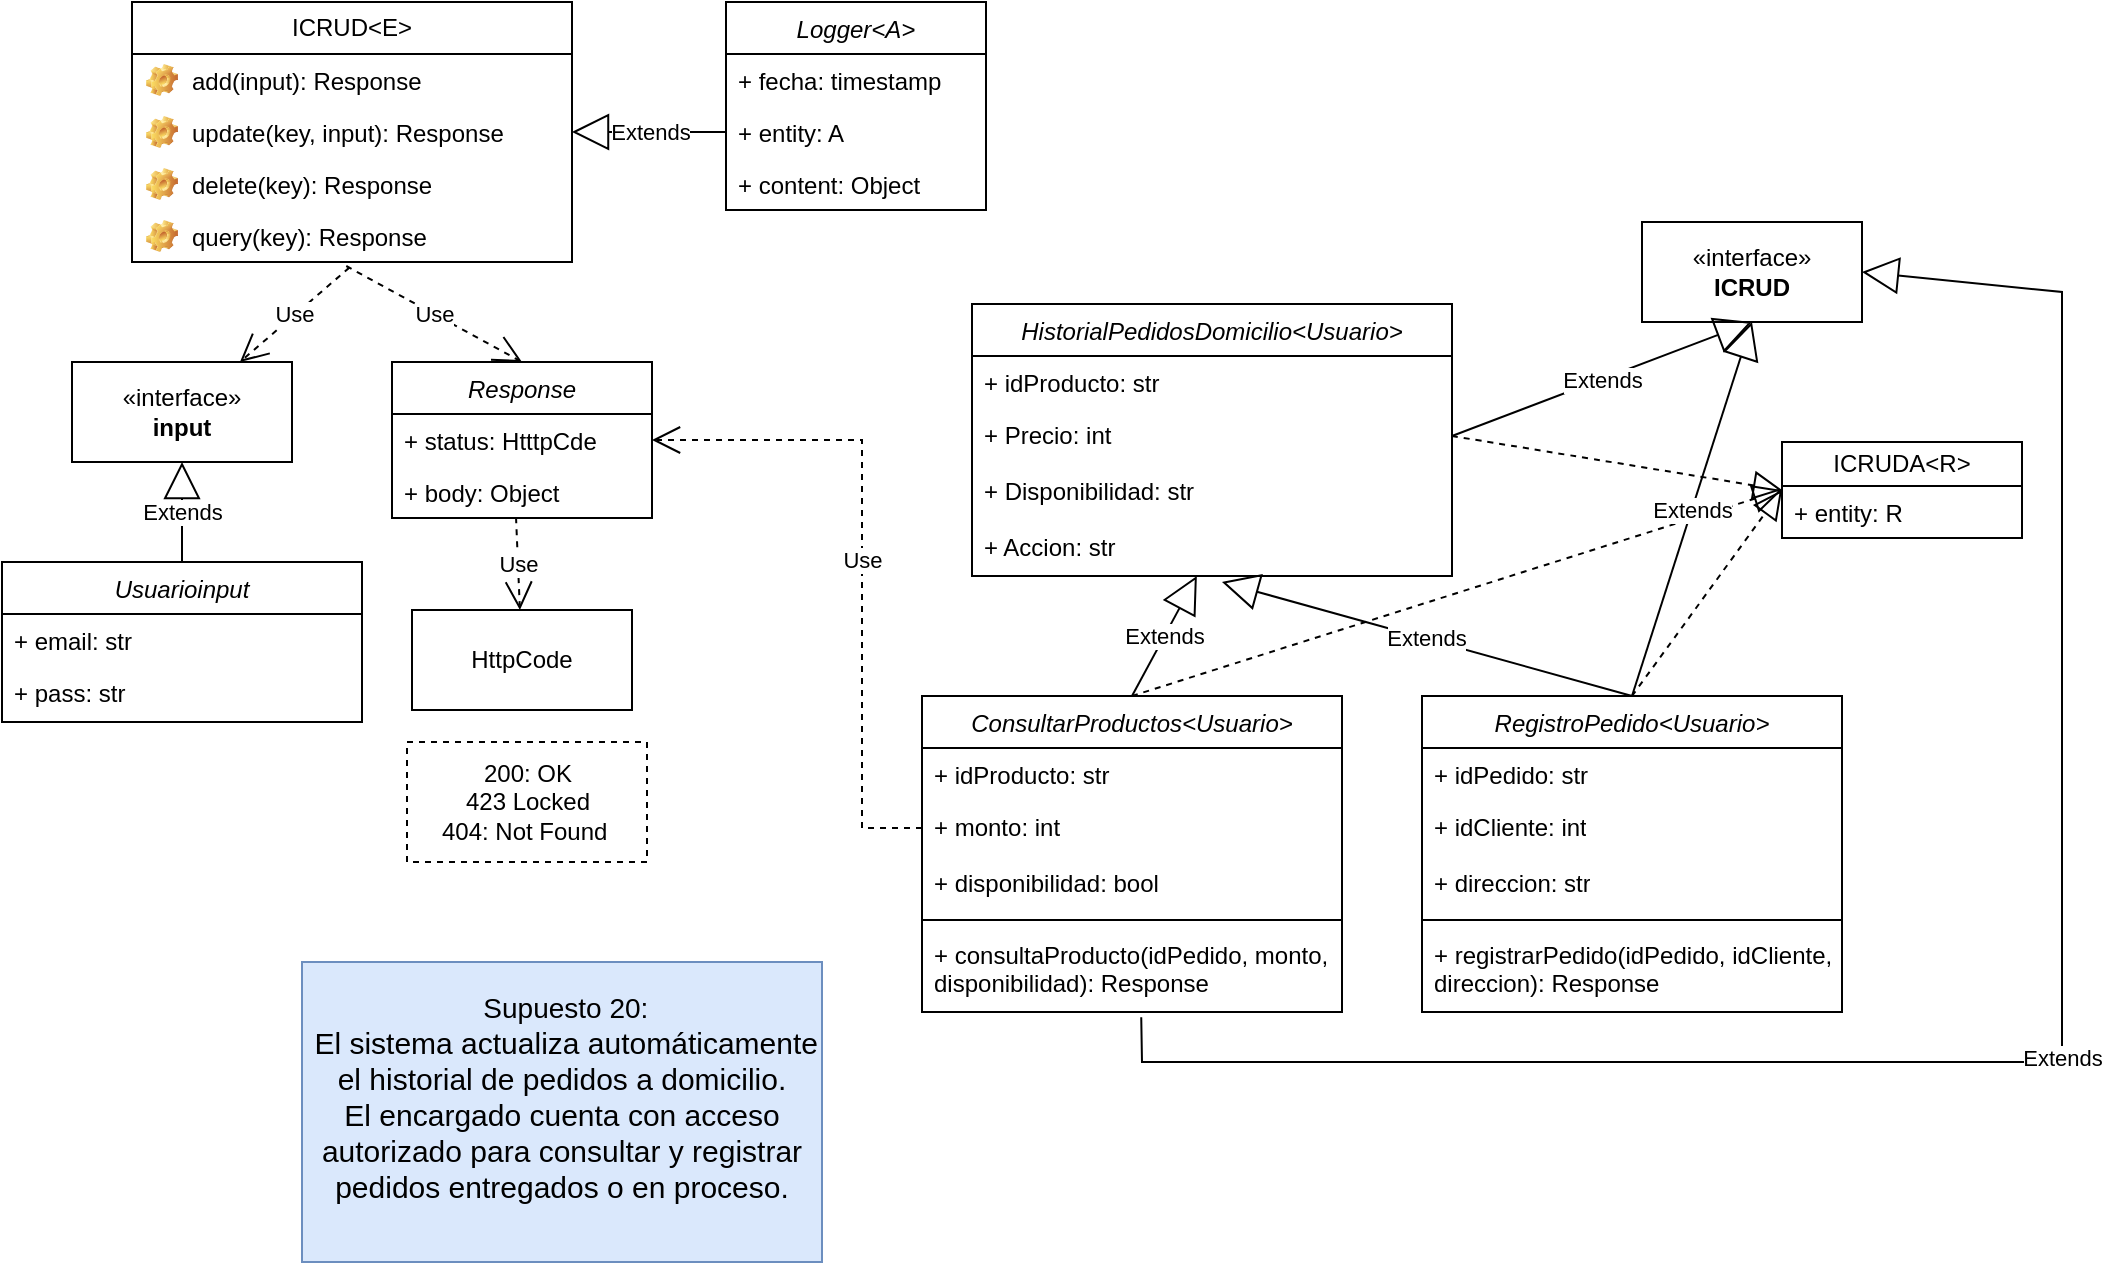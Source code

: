 <mxfile version="28.2.7">
  <diagram id="C5RBs43oDa-KdzZeNtuy" name="Page-1">
    <mxGraphModel dx="2221" dy="698" grid="1" gridSize="10" guides="1" tooltips="1" connect="1" arrows="1" fold="1" page="1" pageScale="1" pageWidth="827" pageHeight="1169" math="0" shadow="0">
      <root>
        <mxCell id="WIyWlLk6GJQsqaUBKTNV-0" />
        <mxCell id="WIyWlLk6GJQsqaUBKTNV-1" parent="WIyWlLk6GJQsqaUBKTNV-0" />
        <mxCell id="mto7gTMof2H8NNvHt07F-1" value="&lt;font style=&quot;font-size: 14px;&quot;&gt;&amp;nbsp;Supuesto 20:&lt;/font&gt;&lt;div&gt;&lt;font style=&quot;font-size: 15px;&quot;&gt;&lt;font style=&quot;&quot;&gt;&amp;nbsp;&lt;/font&gt;&lt;span style=&quot;background-color: transparent; color: light-dark(rgb(0, 0, 0), rgb(255, 255, 255));&quot;&gt;El sistema actualiza automáticamente el historial de pedidos a domicilio.&lt;/span&gt;&lt;/font&gt;&lt;/div&gt;&lt;font style=&quot;font-size: 15px;&quot;&gt;El encargado cuenta con acceso autorizado para consultar y registrar pedidos entregados o en proceso.&lt;/font&gt;&lt;div&gt;&lt;div&gt;&lt;div&gt;&lt;span style=&quot;background-color: transparent; text-wrap-mode: nowrap; color: rgba(0, 0, 0, 0); font-family: monospace; font-size: 0px;&quot;&gt;%3CmxGraphModel%3E%3Croot%3E%3CmxCell%20id%3D%220%22%2F%3E%3CmxCell%20id%3D%221%22%20parent%3D%220%22%2F%3E%3CmxCell%20id%3D%222%22%20value%3D%22%26lt%3Bfont%20style%3D%26quot%3Bfont-size%3A%2014px%3B%26quot%3B%26gt%3B%26amp%3Bnbsp%3BSupuesto%2016%3A%26lt%3B%2Ffont%26gt%3B%26lt%3Bdiv%26gt%3B%26amp%3Bnbsp%3B%26lt%3Bfont%20style%3D%26quot%3Bfont-size%3A%2014px%3B%26quot%3B%26gt%3BEl%20encargado%20adquiere%20una%20lista%20de%26amp%3Bnbsp%3B%26lt%3B%2Ffont%26gt%3B%26lt%3B%2Fdiv%26gt%3B%26lt%3Bdiv%26gt%3B%26lt%3Bfont%20style%3D%26quot%3Bfont-size%3A%2014px%3B%26quot%3B%26gt%3Btodos%20los%20pedidos%20a%20despachar%2C%26amp%3Bnbsp%3B%26lt%3B%2Ffont%26gt%3B%26lt%3B%2Fdiv%26gt%3B%26lt%3Bdiv%26gt%3B%26lt%3Bfont%20style%3D%26quot%3Bfont-size%3A%2014px%3B%26quot%3B%26gt%3Bel%20cual%20se%26lt%3Bbr%26gt%3B%20actualizar%C3%A1%20a%20medida%20que%20entregue%20y%20lleguen%20m%C3%A1s%20pedidos.%26lt%3B%2Ffont%26gt%3B%26lt%3B%2Fdiv%26gt%3B%22%20style%3D%22html%3D1%3BwhiteSpace%3Dwrap%3BfillColor%3D%23dae8fc%3BstrokeColor%3D%236c8ebf%3B%22%20vertex%3D%221%22%20parent%3D%221%22%3E%3CmxGeometry%20x%3D%22405%22%20y%3D%22540%22%20width%3D%22290%22%20height%3D%22115%22%20as%3D%22geometry%22%2F%3E%3C%2FmxCell%3E%3C%2Froot%3E%3C%2FmxGraphModel%3E&lt;/span&gt;&lt;span style=&quot;background-color: transparent; text-wrap-mode: nowrap; color: rgba(0, 0, 0, 0); font-family: monospace; font-size: 0px;&quot;&gt;%3CmxGraphModel%3E%3Croot%3E%3CmxCell%20id%3D%220%22%2F%3E%3CmxCell%20id%3D%221%22%20parent%3D%220%22%2F%3E%3CmxCell%20id%3D%222%22%20value%3D%22%26lt%3Bfont%20style%3D%26quot%3Bfont-size%3A%2014px%3B%26quot%3B%26gt%3B%26amp%3Bnbsp%3BSupuesto%2016%3A%26lt%3B%2Ffont%26gt%3B%26lt%3Bdiv%26gt%3B%26amp%3Bnbsp%3B%26lt%3Bfont%20style%3D%26quot%3Bfont-size%3A%2014px%3B%26quot%3B%26gt%3BEl%20encargado%20adquiere%20una%20lista%20de%26amp%3Bnbsp%3B%26lt%3B%2Ffont%26gt%3B%26lt%3B%2Fdiv%26gt%3B%26lt%3Bdiv%26gt%3B%26lt%3Bfont%20style%3D%26quot%3Bfont-size%3A%2014px%3B%26quot%3B%26gt%3Btodos%20los%20pedidos%20a%20despachar%2C%26amp%3Bnbsp%3B%26lt%3B%2Ffont%26gt%3B%26lt%3B%2Fdiv%26gt%3B%26lt%3Bdiv%26gt%3B%26lt%3Bfont%20style%3D%26quot%3Bfont-size%3A%2014px%3B%26quot%3B%26gt%3Bel%20cual%20se%26lt%3Bbr%26gt%3B%20actualizar%C3%A1%20a%20medida%20que%20entregue%20y%20lleguen%20m%C3%A1s%20pedidos.%26lt%3B%2Ffont%26gt%3B%26lt%3B%2Fdiv%26gt%3B%22%20style%3D%22html%3D1%3BwhiteSpace%3Dwrap%3BfillColor%3D%23dae8fc%3BstrokeColor%3D%236c8ebf%3B%22%20vertex%3D%221%22%20parent%3D%221%22%3E%3CmxGeometry%20x%3D%22405%22%20y%3D%22540%22%20width%3D%22290%22%20height%3D%22115%22%20as%3D%22geometry%22%2F%3E%3C%2FmxCell%3E%3C%2Froot%3E%3C%2FmxGraphModel%3E&lt;/span&gt;&lt;span style=&quot;background-color: transparent; text-wrap-mode: nowrap; color: rgba(0, 0, 0, 0); font-family: monospace; font-size: 0px;&quot;&gt;%3CmxGraphModel%3E%3Croot%3E%3CmxCell%20id%3D%220%22%2F%3E%3CmxCell%20id%3D%221%22%20parent%3D%220%22%2F%3E%3CmxCell%20id%3D%222%22%20value%3D%22%26lt%3Bfont%20style%3D%26quot%3Bfont-size%3A%2014px%3B%26quot%3B%26gt%3B%26amp%3Bnbsp%3BSupuesto%2016%3A%26lt%3B%2Ffont%26gt%3B%26lt%3Bdiv%26gt%3B%26amp%3Bnbsp%3B%26lt%3Bfont%20style%3D%26quot%3Bfont-size%3A%2014px%3B%26quot%3B%26gt%3BEl%20encargado%20adquiere%20una%20lista%20de%26amp%3Bnbsp%3B%26lt%3B%2Ffont%26gt%3B%26lt%3B%2Fdiv%26gt%3B%26lt%3Bdiv%26gt%3B%26lt%3Bfont%20style%3D%26quot%3Bfont-size%3A%2014px%3B%26quot%3B%26gt%3Btodos%20los%20pedidos%20a%20despachar%2C%26amp%3Bnbsp%3B%26lt%3B%2Ffont%26gt%3B%26lt%3B%2Fdiv%26gt%3B%26lt%3Bdiv%26gt%3B%26lt%3Bfont%20style%3D%26quot%3Bfont-size%3A%2014px%3B%26quot%3B%26gt%3Bel%20cual%20se%26lt%3Bbr%26gt%3B%20actualizar%C3%A1%20a%20medida%20que%20entregue%20y%20lleguen%20m%C3%A1s%20pedidos.%26lt%3B%2Ffont%26gt%3B%26lt%3B%2Fdiv%26gt%3B%22%20style%3D%22html%3D1%3BwhiteSpace%3Dwrap%3BfillColor%3D%23dae8fc%3BstrokeColor%3D%236c8ebf%3B%22%20vertex%3D%221%22%20parent%3D%221%22%3E%3CmxGeometry%20x%3D%22405%22%20y%3D%22540%22%20width%3D%22290%22%20height%3D%22115%22%20as%3D%22geometry%22%2F%3E%3C%2FmxCell%3E%3C%2Froot%3E%3C%2FmxGraphModel%3E&lt;/span&gt;&lt;span style=&quot;background-color: transparent; text-wrap-mode: nowrap; color: rgba(0, 0, 0, 0); font-family: monospace; font-size: 0px;&quot;&gt;%3CmxGraphModel%3E%3Croot%3E%3CmxCell%20id%3D%220%22%2F%3E%3CmxCell%20id%3D%221%22%20parent%3D%220%22%2F%3E%3CmxCell%20id%3D%222%22%20value%3D%22%26lt%3Bfont%20style%3D%26quot%3Bfont-size%3A%2014px%3B%26quot%3B%26gt%3B%26amp%3Bnbsp%3BSupuesto%2016%3A%26lt%3B%2Ffont%26gt%3B%26lt%3Bdiv%26gt%3B%26amp%3Bnbsp%3B%26lt%3Bfont%20style%3D%26quot%3Bfont-size%3A%2014px%3B%26quot%3B%26gt%3BEl%20encargado%20adquiere%20una%20lista%20de%26amp%3Bnbsp%3B%26lt%3B%2Ffont%26gt%3B%26lt%3B%2Fdiv%26gt%3B%26lt%3Bdiv%26gt%3B%26lt%3Bfont%20style%3D%26quot%3Bfont-size%3A%2014px%3B%26quot%3B%26gt%3Btodos%20los%20pedidos%20a%20despachar%2C%26amp%3Bnbsp%3B%26lt%3B%2Ffont%26gt%3B%26lt%3B%2Fdiv%26gt%3B%26lt%3Bdiv%26gt%3B%26lt%3Bfont%20style%3D%26quot%3Bfont-size%3A%2014px%3B%26quot%3B%26gt%3Bel%20cual%20se%26lt%3Bbr%26gt%3B%20actualizar%C3%A1%20a%20medida%20que%20entregue%20y%20lleguen%20m%C3%A1s%20pedidos.%26lt%3B%2Ffont%26gt%3B%26lt%3B%2Fdiv%26gt%3B%22%20style%3D%22html%3D1%3BwhiteSpace%3Dwrap%3BfillColor%3D%23dae8fc%3BstrokeColor%3D%236c8ebf%3B%22%20vertex%3D%221%22%20parent%3D%221%22%3E%3CmxGeometry%20x%3D%22405%22%20y%3D%22540%22%20width%3D%22290%22%20height%3D%22115%22%20as%3D%22geometry%22%2F%3E%3C%2FmxCell%3E%3C%2Froot%3E%3C%2FmxGraphModel%3E&lt;/span&gt;&lt;span style=&quot;background-color: transparent; text-wrap-mode: nowrap; color: rgba(0, 0, 0, 0); font-family: monospace; font-size: 0px;&quot;&gt;%3CmxGraphModel%3E%3Croot%3E%3CmxCell%20id%3D%220%22%2F%3E%3CmxCell%20id%3D%221%22%20parent%3D%220%22%2F%3E%3CmxCell%20id%3D%222%22%20value%3D%22%26lt%3Bfont%20style%3D%26quot%3Bfont-size%3A%2014px%3B%26quot%3B%26gt%3B%26amp%3Bnbsp%3BSupuesto%2016%3A%26lt%3B%2Ffont%26gt%3B%26lt%3Bdiv%26gt%3B%26amp%3Bnbsp%3B%26lt%3Bfont%20style%3D%26quot%3Bfont-size%3A%2014px%3B%26quot%3B%26gt%3BEl%20encargado%20adquiere%20una%20lista%20de%26amp%3Bnbsp%3B%26lt%3B%2Ffont%26gt%3B%26lt%3B%2Fdiv%26gt%3B%26lt%3Bdiv%26gt%3B%26lt%3Bfont%20style%3D%26quot%3Bfont-size%3A%2014px%3B%26quot%3B%26gt%3Btodos%20los%20pedidos%20a%20despachar%2C%26amp%3Bnbsp%3B%26lt%3B%2Ffont%26gt%3B%26lt%3B%2Fdiv%26gt%3B%26lt%3Bdiv%26gt%3B%26lt%3Bfont%20style%3D%26quot%3Bfont-size%3A%2014px%3B%26quot%3B%26gt%3Bel%20cual%20se%26lt%3Bbr%26gt%3B%20actualizar%C3%A1%20a%20medida%20que%20entregue%20y%20lleguen%20m%C3%A1s%20pedidos.%26lt%3B%2Ffont%26gt%3B%26lt%3B%2Fdiv%26gt%3B%22%20style%3D%22html%3D1%3BwhiteSpace%3Dwrap%3BfillColor%3D%23dae8fc%3BstrokeColor%3D%236c8ebf%3B%22%20vertex%3D%221%22%20parent%3D%221%22%3E%3CmxGeometry%20x%3D%22405%22%20y%3D%22540%22%20width%3D%22290%22%20height%3D%22115%22%20as%3D%22geometry%22%2F%3E%3C%2FmxCell%3E%3C%2Froot%3E%3C%2FmxGraphModel%3E&lt;/span&gt;&lt;/div&gt;&lt;/div&gt;&lt;/div&gt;" style="html=1;whiteSpace=wrap;fillColor=#dae8fc;strokeColor=#6c8ebf;align=center;" vertex="1" parent="WIyWlLk6GJQsqaUBKTNV-1">
          <mxGeometry x="140" y="560" width="260" height="150" as="geometry" />
        </mxCell>
        <mxCell id="mto7gTMof2H8NNvHt07F-87" value="ICRUD&amp;lt;E&amp;gt;" style="swimlane;fontStyle=0;childLayout=stackLayout;horizontal=1;startSize=26;fillColor=none;horizontalStack=0;resizeParent=1;resizeParentMax=0;resizeLast=0;collapsible=1;marginBottom=0;whiteSpace=wrap;html=1;" vertex="1" parent="WIyWlLk6GJQsqaUBKTNV-1">
          <mxGeometry x="55" y="80" width="220" height="130" as="geometry" />
        </mxCell>
        <mxCell id="mto7gTMof2H8NNvHt07F-88" value="add(input): Response" style="label;fontStyle=0;strokeColor=none;fillColor=none;align=left;verticalAlign=top;overflow=hidden;spacingLeft=28;spacingRight=4;rotatable=0;points=[[0,0.5],[1,0.5]];portConstraint=eastwest;imageWidth=16;imageHeight=16;whiteSpace=wrap;html=1;image=img/clipart/Gear_128x128.png" vertex="1" parent="mto7gTMof2H8NNvHt07F-87">
          <mxGeometry y="26" width="220" height="26" as="geometry" />
        </mxCell>
        <mxCell id="mto7gTMof2H8NNvHt07F-89" value="update(key, input): Response" style="label;fontStyle=0;strokeColor=none;fillColor=none;align=left;verticalAlign=top;overflow=hidden;spacingLeft=28;spacingRight=4;rotatable=0;points=[[0,0.5],[1,0.5]];portConstraint=eastwest;imageWidth=16;imageHeight=16;whiteSpace=wrap;html=1;image=img/clipart/Gear_128x128.png" vertex="1" parent="mto7gTMof2H8NNvHt07F-87">
          <mxGeometry y="52" width="220" height="26" as="geometry" />
        </mxCell>
        <mxCell id="mto7gTMof2H8NNvHt07F-90" value="delete(key): Response" style="label;fontStyle=0;strokeColor=none;fillColor=none;align=left;verticalAlign=top;overflow=hidden;spacingLeft=28;spacingRight=4;rotatable=0;points=[[0,0.5],[1,0.5]];portConstraint=eastwest;imageWidth=16;imageHeight=16;whiteSpace=wrap;html=1;image=img/clipart/Gear_128x128.png" vertex="1" parent="mto7gTMof2H8NNvHt07F-87">
          <mxGeometry y="78" width="220" height="26" as="geometry" />
        </mxCell>
        <mxCell id="mto7gTMof2H8NNvHt07F-91" value="query(key): Response" style="label;fontStyle=0;strokeColor=none;fillColor=none;align=left;verticalAlign=top;overflow=hidden;spacingLeft=28;spacingRight=4;rotatable=0;points=[[0,0.5],[1,0.5]];portConstraint=eastwest;imageWidth=16;imageHeight=16;whiteSpace=wrap;html=1;image=img/clipart/Gear_128x128.png" vertex="1" parent="mto7gTMof2H8NNvHt07F-87">
          <mxGeometry y="104" width="220" height="26" as="geometry" />
        </mxCell>
        <mxCell id="mto7gTMof2H8NNvHt07F-92" value="«interface»&lt;br&gt;&lt;b&gt;input&lt;/b&gt;" style="html=1;whiteSpace=wrap;" vertex="1" parent="WIyWlLk6GJQsqaUBKTNV-1">
          <mxGeometry x="25" y="260" width="110" height="50" as="geometry" />
        </mxCell>
        <mxCell id="mto7gTMof2H8NNvHt07F-93" value="Use" style="endArrow=open;endSize=12;dashed=1;html=1;rounded=0;exitX=0.494;exitY=1.108;exitDx=0;exitDy=0;exitPerimeter=0;" edge="1" parent="WIyWlLk6GJQsqaUBKTNV-1" source="mto7gTMof2H8NNvHt07F-91" target="mto7gTMof2H8NNvHt07F-92">
          <mxGeometry width="160" relative="1" as="geometry">
            <mxPoint x="205" y="310" as="sourcePoint" />
            <mxPoint x="125" y="300" as="targetPoint" />
          </mxGeometry>
        </mxCell>
        <mxCell id="mto7gTMof2H8NNvHt07F-94" value="Usuarioinput" style="swimlane;fontStyle=2;align=center;verticalAlign=top;childLayout=stackLayout;horizontal=1;startSize=26;horizontalStack=0;resizeParent=1;resizeLast=0;collapsible=1;marginBottom=0;rounded=0;shadow=0;strokeWidth=1;" vertex="1" parent="WIyWlLk6GJQsqaUBKTNV-1">
          <mxGeometry x="-10" y="360" width="180" height="80" as="geometry">
            <mxRectangle x="230" y="140" width="160" height="26" as="alternateBounds" />
          </mxGeometry>
        </mxCell>
        <mxCell id="mto7gTMof2H8NNvHt07F-95" value="+ email: str" style="text;strokeColor=none;fillColor=none;align=left;verticalAlign=top;spacingLeft=4;spacingRight=4;overflow=hidden;rotatable=0;points=[[0,0.5],[1,0.5]];portConstraint=eastwest;whiteSpace=wrap;html=1;" vertex="1" parent="mto7gTMof2H8NNvHt07F-94">
          <mxGeometry y="26" width="180" height="26" as="geometry" />
        </mxCell>
        <mxCell id="mto7gTMof2H8NNvHt07F-96" value="+ pass: str" style="text;strokeColor=none;fillColor=none;align=left;verticalAlign=top;spacingLeft=4;spacingRight=4;overflow=hidden;rotatable=0;points=[[0,0.5],[1,0.5]];portConstraint=eastwest;whiteSpace=wrap;html=1;" vertex="1" parent="mto7gTMof2H8NNvHt07F-94">
          <mxGeometry y="52" width="180" height="26" as="geometry" />
        </mxCell>
        <mxCell id="mto7gTMof2H8NNvHt07F-97" value="Extends" style="endArrow=block;endSize=16;endFill=0;html=1;rounded=0;exitX=0.5;exitY=0;exitDx=0;exitDy=0;entryX=0.5;entryY=1;entryDx=0;entryDy=0;" edge="1" parent="WIyWlLk6GJQsqaUBKTNV-1" source="mto7gTMof2H8NNvHt07F-94" target="mto7gTMof2H8NNvHt07F-92">
          <mxGeometry width="160" relative="1" as="geometry">
            <mxPoint x="255" y="310" as="sourcePoint" />
            <mxPoint x="415" y="310" as="targetPoint" />
          </mxGeometry>
        </mxCell>
        <mxCell id="mto7gTMof2H8NNvHt07F-98" value="Response" style="swimlane;fontStyle=2;align=center;verticalAlign=top;childLayout=stackLayout;horizontal=1;startSize=26;horizontalStack=0;resizeParent=1;resizeLast=0;collapsible=1;marginBottom=0;rounded=0;shadow=0;strokeWidth=1;" vertex="1" parent="WIyWlLk6GJQsqaUBKTNV-1">
          <mxGeometry x="185" y="260" width="130" height="78" as="geometry">
            <mxRectangle x="230" y="140" width="160" height="26" as="alternateBounds" />
          </mxGeometry>
        </mxCell>
        <mxCell id="mto7gTMof2H8NNvHt07F-99" value="+ status: HtttpCde" style="text;strokeColor=none;fillColor=none;align=left;verticalAlign=top;spacingLeft=4;spacingRight=4;overflow=hidden;rotatable=0;points=[[0,0.5],[1,0.5]];portConstraint=eastwest;whiteSpace=wrap;html=1;" vertex="1" parent="mto7gTMof2H8NNvHt07F-98">
          <mxGeometry y="26" width="130" height="26" as="geometry" />
        </mxCell>
        <mxCell id="mto7gTMof2H8NNvHt07F-100" value="+ body: Object" style="text;strokeColor=none;fillColor=none;align=left;verticalAlign=top;spacingLeft=4;spacingRight=4;overflow=hidden;rotatable=0;points=[[0,0.5],[1,0.5]];portConstraint=eastwest;whiteSpace=wrap;html=1;" vertex="1" parent="mto7gTMof2H8NNvHt07F-98">
          <mxGeometry y="52" width="130" height="26" as="geometry" />
        </mxCell>
        <mxCell id="mto7gTMof2H8NNvHt07F-101" value="Use" style="endArrow=open;endSize=12;dashed=1;html=1;rounded=0;entryX=0.5;entryY=0;entryDx=0;entryDy=0;exitX=0.487;exitY=1.077;exitDx=0;exitDy=0;exitPerimeter=0;" edge="1" parent="WIyWlLk6GJQsqaUBKTNV-1" source="mto7gTMof2H8NNvHt07F-91" target="mto7gTMof2H8NNvHt07F-98">
          <mxGeometry width="160" relative="1" as="geometry">
            <mxPoint x="165" y="220" as="sourcePoint" />
            <mxPoint x="145" y="267" as="targetPoint" />
          </mxGeometry>
        </mxCell>
        <mxCell id="mto7gTMof2H8NNvHt07F-102" value="HttpCode" style="html=1;whiteSpace=wrap;" vertex="1" parent="WIyWlLk6GJQsqaUBKTNV-1">
          <mxGeometry x="195" y="384" width="110" height="50" as="geometry" />
        </mxCell>
        <mxCell id="mto7gTMof2H8NNvHt07F-103" value="Use" style="endArrow=open;endSize=12;dashed=1;html=1;rounded=0;exitX=0.477;exitY=0.985;exitDx=0;exitDy=0;exitPerimeter=0;" edge="1" parent="WIyWlLk6GJQsqaUBKTNV-1" source="mto7gTMof2H8NNvHt07F-100" target="mto7gTMof2H8NNvHt07F-102">
          <mxGeometry width="160" relative="1" as="geometry">
            <mxPoint x="480" y="340" as="sourcePoint" />
            <mxPoint x="425" y="387" as="targetPoint" />
          </mxGeometry>
        </mxCell>
        <mxCell id="mto7gTMof2H8NNvHt07F-104" value="«interface»&lt;br&gt;&lt;b&gt;ICRUD&lt;/b&gt;" style="html=1;whiteSpace=wrap;" vertex="1" parent="WIyWlLk6GJQsqaUBKTNV-1">
          <mxGeometry x="810" y="190" width="110" height="50" as="geometry" />
        </mxCell>
        <mxCell id="mto7gTMof2H8NNvHt07F-106" value="Use" style="endArrow=open;endSize=12;dashed=1;html=1;rounded=0;entryX=1;entryY=0.5;entryDx=0;entryDy=0;exitX=0;exitY=0.5;exitDx=0;exitDy=0;" edge="1" parent="WIyWlLk6GJQsqaUBKTNV-1" source="mto7gTMof2H8NNvHt07F-120" target="mto7gTMof2H8NNvHt07F-99">
          <mxGeometry width="160" relative="1" as="geometry">
            <mxPoint x="420" y="299" as="sourcePoint" />
            <mxPoint x="473" y="388" as="targetPoint" />
            <Array as="points">
              <mxPoint x="420" y="493" />
              <mxPoint x="420" y="299" />
            </Array>
          </mxGeometry>
        </mxCell>
        <mxCell id="mto7gTMof2H8NNvHt07F-107" value="Logger&lt;A&gt;" style="swimlane;fontStyle=2;align=center;verticalAlign=top;childLayout=stackLayout;horizontal=1;startSize=26;horizontalStack=0;resizeParent=1;resizeLast=0;collapsible=1;marginBottom=0;rounded=0;shadow=0;strokeWidth=1;" vertex="1" parent="WIyWlLk6GJQsqaUBKTNV-1">
          <mxGeometry x="352" y="80" width="130" height="104" as="geometry">
            <mxRectangle x="230" y="140" width="160" height="26" as="alternateBounds" />
          </mxGeometry>
        </mxCell>
        <mxCell id="mto7gTMof2H8NNvHt07F-108" value="+ fecha: timestamp" style="text;strokeColor=none;fillColor=none;align=left;verticalAlign=top;spacingLeft=4;spacingRight=4;overflow=hidden;rotatable=0;points=[[0,0.5],[1,0.5]];portConstraint=eastwest;whiteSpace=wrap;html=1;" vertex="1" parent="mto7gTMof2H8NNvHt07F-107">
          <mxGeometry y="26" width="130" height="26" as="geometry" />
        </mxCell>
        <mxCell id="mto7gTMof2H8NNvHt07F-109" value="+ entity: A" style="text;strokeColor=none;fillColor=none;align=left;verticalAlign=top;spacingLeft=4;spacingRight=4;overflow=hidden;rotatable=0;points=[[0,0.5],[1,0.5]];portConstraint=eastwest;whiteSpace=wrap;html=1;" vertex="1" parent="mto7gTMof2H8NNvHt07F-107">
          <mxGeometry y="52" width="130" height="26" as="geometry" />
        </mxCell>
        <mxCell id="mto7gTMof2H8NNvHt07F-110" value="+ content: Object" style="text;strokeColor=none;fillColor=none;align=left;verticalAlign=top;spacingLeft=4;spacingRight=4;overflow=hidden;rotatable=0;points=[[0,0.5],[1,0.5]];portConstraint=eastwest;whiteSpace=wrap;html=1;" vertex="1" parent="mto7gTMof2H8NNvHt07F-107">
          <mxGeometry y="78" width="130" height="26" as="geometry" />
        </mxCell>
        <mxCell id="mto7gTMof2H8NNvHt07F-111" value="Extends" style="endArrow=block;endSize=16;endFill=0;html=1;rounded=0;exitX=0;exitY=0.5;exitDx=0;exitDy=0;" edge="1" parent="WIyWlLk6GJQsqaUBKTNV-1" source="mto7gTMof2H8NNvHt07F-109">
          <mxGeometry width="160" relative="1" as="geometry">
            <mxPoint x="295" y="324" as="sourcePoint" />
            <mxPoint x="275" y="145" as="targetPoint" />
          </mxGeometry>
        </mxCell>
        <mxCell id="mto7gTMof2H8NNvHt07F-117" value="200: OK&lt;div&gt;423 Locked&lt;br&gt;&lt;div&gt;404: Not Found&amp;nbsp;&lt;/div&gt;&lt;/div&gt;" style="html=1;whiteSpace=wrap;dashed=1;" vertex="1" parent="WIyWlLk6GJQsqaUBKTNV-1">
          <mxGeometry x="192.5" y="450" width="120" height="60" as="geometry" />
        </mxCell>
        <mxCell id="mto7gTMof2H8NNvHt07F-118" value="ConsultarProductos&lt;Usuario&gt;" style="swimlane;fontStyle=2;align=center;verticalAlign=top;childLayout=stackLayout;horizontal=1;startSize=26;horizontalStack=0;resizeParent=1;resizeLast=0;collapsible=1;marginBottom=0;rounded=0;shadow=0;strokeWidth=1;" vertex="1" parent="WIyWlLk6GJQsqaUBKTNV-1">
          <mxGeometry x="450" y="427" width="210" height="158" as="geometry">
            <mxRectangle x="230" y="140" width="160" height="26" as="alternateBounds" />
          </mxGeometry>
        </mxCell>
        <mxCell id="mto7gTMof2H8NNvHt07F-119" value="+ idProducto: str" style="text;strokeColor=none;fillColor=none;align=left;verticalAlign=top;spacingLeft=4;spacingRight=4;overflow=hidden;rotatable=0;points=[[0,0.5],[1,0.5]];portConstraint=eastwest;whiteSpace=wrap;html=1;" vertex="1" parent="mto7gTMof2H8NNvHt07F-118">
          <mxGeometry y="26" width="210" height="26" as="geometry" />
        </mxCell>
        <mxCell id="mto7gTMof2H8NNvHt07F-120" value="+ monto: int" style="text;strokeColor=none;fillColor=none;align=left;verticalAlign=top;spacingLeft=4;spacingRight=4;overflow=hidden;rotatable=0;points=[[0,0.5],[1,0.5]];portConstraint=eastwest;whiteSpace=wrap;html=1;" vertex="1" parent="mto7gTMof2H8NNvHt07F-118">
          <mxGeometry y="52" width="210" height="28" as="geometry" />
        </mxCell>
        <mxCell id="mto7gTMof2H8NNvHt07F-121" value="+ disponibilidad: bool" style="text;strokeColor=none;fillColor=none;align=left;verticalAlign=top;spacingLeft=4;spacingRight=4;overflow=hidden;rotatable=0;points=[[0,0.5],[1,0.5]];portConstraint=eastwest;whiteSpace=wrap;html=1;" vertex="1" parent="mto7gTMof2H8NNvHt07F-118">
          <mxGeometry y="80" width="210" height="28" as="geometry" />
        </mxCell>
        <mxCell id="mto7gTMof2H8NNvHt07F-122" value="" style="line;html=1;strokeWidth=1;align=left;verticalAlign=middle;spacingTop=-1;spacingLeft=3;spacingRight=3;rotatable=0;labelPosition=right;points=[];portConstraint=eastwest;" vertex="1" parent="mto7gTMof2H8NNvHt07F-118">
          <mxGeometry y="108" width="210" height="8" as="geometry" />
        </mxCell>
        <mxCell id="mto7gTMof2H8NNvHt07F-123" value="+ consultaProducto(idPedido, monto, disponibilidad): Response" style="text;strokeColor=none;fillColor=none;align=left;verticalAlign=top;spacingLeft=4;spacingRight=4;overflow=hidden;rotatable=0;points=[[0,0.5],[1,0.5]];portConstraint=eastwest;whiteSpace=wrap;html=1;" vertex="1" parent="mto7gTMof2H8NNvHt07F-118">
          <mxGeometry y="116" width="210" height="42" as="geometry" />
        </mxCell>
        <mxCell id="mto7gTMof2H8NNvHt07F-124" value="HistorialPedidosDomicilio&lt;Usuario&gt;" style="swimlane;fontStyle=2;align=center;verticalAlign=top;childLayout=stackLayout;horizontal=1;startSize=26;horizontalStack=0;resizeParent=1;resizeLast=0;collapsible=1;marginBottom=0;rounded=0;shadow=0;strokeWidth=1;" vertex="1" parent="WIyWlLk6GJQsqaUBKTNV-1">
          <mxGeometry x="475" y="231" width="240" height="136" as="geometry">
            <mxRectangle x="230" y="140" width="160" height="26" as="alternateBounds" />
          </mxGeometry>
        </mxCell>
        <mxCell id="mto7gTMof2H8NNvHt07F-125" value="+ idProducto: str" style="text;strokeColor=none;fillColor=none;align=left;verticalAlign=top;spacingLeft=4;spacingRight=4;overflow=hidden;rotatable=0;points=[[0,0.5],[1,0.5]];portConstraint=eastwest;whiteSpace=wrap;html=1;" vertex="1" parent="mto7gTMof2H8NNvHt07F-124">
          <mxGeometry y="26" width="240" height="26" as="geometry" />
        </mxCell>
        <mxCell id="mto7gTMof2H8NNvHt07F-126" value="+ Precio: int" style="text;strokeColor=none;fillColor=none;align=left;verticalAlign=top;spacingLeft=4;spacingRight=4;overflow=hidden;rotatable=0;points=[[0,0.5],[1,0.5]];portConstraint=eastwest;whiteSpace=wrap;html=1;" vertex="1" parent="mto7gTMof2H8NNvHt07F-124">
          <mxGeometry y="52" width="240" height="28" as="geometry" />
        </mxCell>
        <mxCell id="mto7gTMof2H8NNvHt07F-127" value="+ Disponibilidad: str" style="text;strokeColor=none;fillColor=none;align=left;verticalAlign=top;spacingLeft=4;spacingRight=4;overflow=hidden;rotatable=0;points=[[0,0.5],[1,0.5]];portConstraint=eastwest;whiteSpace=wrap;html=1;" vertex="1" parent="mto7gTMof2H8NNvHt07F-124">
          <mxGeometry y="80" width="240" height="28" as="geometry" />
        </mxCell>
        <mxCell id="mto7gTMof2H8NNvHt07F-128" value="+ Accion: str" style="text;strokeColor=none;fillColor=none;align=left;verticalAlign=top;spacingLeft=4;spacingRight=4;overflow=hidden;rotatable=0;points=[[0,0.5],[1,0.5]];portConstraint=eastwest;whiteSpace=wrap;html=1;" vertex="1" parent="mto7gTMof2H8NNvHt07F-124">
          <mxGeometry y="108" width="240" height="28" as="geometry" />
        </mxCell>
        <mxCell id="mto7gTMof2H8NNvHt07F-129" value="Extends" style="endArrow=block;endSize=16;endFill=0;html=1;rounded=0;exitX=1;exitY=0.5;exitDx=0;exitDy=0;entryX=0.5;entryY=1;entryDx=0;entryDy=0;" edge="1" parent="WIyWlLk6GJQsqaUBKTNV-1" source="mto7gTMof2H8NNvHt07F-126" target="mto7gTMof2H8NNvHt07F-104">
          <mxGeometry width="160" relative="1" as="geometry">
            <mxPoint x="560" y="284" as="sourcePoint" />
            <mxPoint x="620" y="170" as="targetPoint" />
            <Array as="points" />
          </mxGeometry>
        </mxCell>
        <mxCell id="mto7gTMof2H8NNvHt07F-131" value="Extends" style="endArrow=block;endSize=16;endFill=0;html=1;rounded=0;exitX=0.5;exitY=0;exitDx=0;exitDy=0;" edge="1" parent="WIyWlLk6GJQsqaUBKTNV-1" source="mto7gTMof2H8NNvHt07F-118" target="mto7gTMof2H8NNvHt07F-128">
          <mxGeometry width="160" relative="1" as="geometry">
            <mxPoint x="819" y="531" as="sourcePoint" />
            <mxPoint x="819" y="370" as="targetPoint" />
            <Array as="points" />
          </mxGeometry>
        </mxCell>
        <mxCell id="mto7gTMof2H8NNvHt07F-132" value="ICRUDA&amp;lt;R&amp;gt;" style="swimlane;fontStyle=0;childLayout=stackLayout;horizontal=1;startSize=22;fillColor=none;horizontalStack=0;resizeParent=1;resizeParentMax=0;resizeLast=0;collapsible=1;marginBottom=0;whiteSpace=wrap;html=1;" vertex="1" parent="WIyWlLk6GJQsqaUBKTNV-1">
          <mxGeometry x="880" y="300" width="120" height="48" as="geometry" />
        </mxCell>
        <mxCell id="mto7gTMof2H8NNvHt07F-133" value="+ entity: R" style="text;strokeColor=none;fillColor=none;align=left;verticalAlign=top;spacingLeft=4;spacingRight=4;overflow=hidden;rotatable=0;points=[[0,0.5],[1,0.5]];portConstraint=eastwest;whiteSpace=wrap;html=1;" vertex="1" parent="mto7gTMof2H8NNvHt07F-132">
          <mxGeometry y="22" width="120" height="26" as="geometry" />
        </mxCell>
        <mxCell id="mto7gTMof2H8NNvHt07F-137" value="Extends" style="endArrow=block;endSize=16;endFill=0;html=1;rounded=0;exitX=0.522;exitY=1.062;exitDx=0;exitDy=0;entryX=1;entryY=0.5;entryDx=0;entryDy=0;exitPerimeter=0;" edge="1" parent="WIyWlLk6GJQsqaUBKTNV-1" source="mto7gTMof2H8NNvHt07F-123" target="mto7gTMof2H8NNvHt07F-104">
          <mxGeometry width="160" relative="1" as="geometry">
            <mxPoint x="810" y="397" as="sourcePoint" />
            <mxPoint x="820" y="180" as="targetPoint" />
            <Array as="points">
              <mxPoint x="560" y="610" />
              <mxPoint x="1020" y="610" />
              <mxPoint x="1020" y="225" />
            </Array>
          </mxGeometry>
        </mxCell>
        <mxCell id="mto7gTMof2H8NNvHt07F-138" value="RegistroPedido&lt;Usuario&gt;" style="swimlane;fontStyle=2;align=center;verticalAlign=top;childLayout=stackLayout;horizontal=1;startSize=26;horizontalStack=0;resizeParent=1;resizeLast=0;collapsible=1;marginBottom=0;rounded=0;shadow=0;strokeWidth=1;" vertex="1" parent="WIyWlLk6GJQsqaUBKTNV-1">
          <mxGeometry x="700" y="427" width="210" height="158" as="geometry">
            <mxRectangle x="230" y="140" width="160" height="26" as="alternateBounds" />
          </mxGeometry>
        </mxCell>
        <mxCell id="mto7gTMof2H8NNvHt07F-139" value="+ idPedido: str" style="text;strokeColor=none;fillColor=none;align=left;verticalAlign=top;spacingLeft=4;spacingRight=4;overflow=hidden;rotatable=0;points=[[0,0.5],[1,0.5]];portConstraint=eastwest;whiteSpace=wrap;html=1;" vertex="1" parent="mto7gTMof2H8NNvHt07F-138">
          <mxGeometry y="26" width="210" height="26" as="geometry" />
        </mxCell>
        <mxCell id="mto7gTMof2H8NNvHt07F-140" value="+ idCliente: int" style="text;strokeColor=none;fillColor=none;align=left;verticalAlign=top;spacingLeft=4;spacingRight=4;overflow=hidden;rotatable=0;points=[[0,0.5],[1,0.5]];portConstraint=eastwest;whiteSpace=wrap;html=1;" vertex="1" parent="mto7gTMof2H8NNvHt07F-138">
          <mxGeometry y="52" width="210" height="28" as="geometry" />
        </mxCell>
        <mxCell id="mto7gTMof2H8NNvHt07F-141" value="+ direccion: str" style="text;strokeColor=none;fillColor=none;align=left;verticalAlign=top;spacingLeft=4;spacingRight=4;overflow=hidden;rotatable=0;points=[[0,0.5],[1,0.5]];portConstraint=eastwest;whiteSpace=wrap;html=1;" vertex="1" parent="mto7gTMof2H8NNvHt07F-138">
          <mxGeometry y="80" width="210" height="28" as="geometry" />
        </mxCell>
        <mxCell id="mto7gTMof2H8NNvHt07F-142" value="" style="line;html=1;strokeWidth=1;align=left;verticalAlign=middle;spacingTop=-1;spacingLeft=3;spacingRight=3;rotatable=0;labelPosition=right;points=[];portConstraint=eastwest;" vertex="1" parent="mto7gTMof2H8NNvHt07F-138">
          <mxGeometry y="108" width="210" height="8" as="geometry" />
        </mxCell>
        <mxCell id="mto7gTMof2H8NNvHt07F-143" value="+ registrarPedido(idPedido, idCliente, direccion): Response" style="text;strokeColor=none;fillColor=none;align=left;verticalAlign=top;spacingLeft=4;spacingRight=4;overflow=hidden;rotatable=0;points=[[0,0.5],[1,0.5]];portConstraint=eastwest;whiteSpace=wrap;html=1;" vertex="1" parent="mto7gTMof2H8NNvHt07F-138">
          <mxGeometry y="116" width="210" height="42" as="geometry" />
        </mxCell>
        <mxCell id="mto7gTMof2H8NNvHt07F-144" value="Extends" style="endArrow=block;endSize=16;endFill=0;html=1;rounded=0;exitX=0.5;exitY=0;exitDx=0;exitDy=0;" edge="1" parent="WIyWlLk6GJQsqaUBKTNV-1" source="mto7gTMof2H8NNvHt07F-138">
          <mxGeometry width="160" relative="1" as="geometry">
            <mxPoint x="680" y="450" as="sourcePoint" />
            <mxPoint x="600" y="370" as="targetPoint" />
            <Array as="points" />
          </mxGeometry>
        </mxCell>
        <mxCell id="mto7gTMof2H8NNvHt07F-145" value="" style="endArrow=block;dashed=1;endFill=0;endSize=12;html=1;rounded=0;fontSize=12;curved=1;entryX=0;entryY=0.5;entryDx=0;entryDy=0;exitX=0.5;exitY=0;exitDx=0;exitDy=0;" edge="1" parent="WIyWlLk6GJQsqaUBKTNV-1" source="mto7gTMof2H8NNvHt07F-138" target="mto7gTMof2H8NNvHt07F-132">
          <mxGeometry width="160" relative="1" as="geometry">
            <mxPoint x="1025" y="340" as="sourcePoint" />
            <mxPoint x="810" y="394" as="targetPoint" />
          </mxGeometry>
        </mxCell>
        <mxCell id="mto7gTMof2H8NNvHt07F-146" value="" style="endArrow=block;dashed=1;endFill=0;endSize=12;html=1;rounded=0;fontSize=12;curved=1;entryX=0;entryY=0.5;entryDx=0;entryDy=0;exitX=0.5;exitY=0;exitDx=0;exitDy=0;" edge="1" parent="WIyWlLk6GJQsqaUBKTNV-1" source="mto7gTMof2H8NNvHt07F-118" target="mto7gTMof2H8NNvHt07F-132">
          <mxGeometry width="160" relative="1" as="geometry">
            <mxPoint x="870" y="473" as="sourcePoint" />
            <mxPoint x="905" y="400" as="targetPoint" />
          </mxGeometry>
        </mxCell>
        <mxCell id="mto7gTMof2H8NNvHt07F-147" value="" style="endArrow=block;dashed=1;endFill=0;endSize=12;html=1;rounded=0;fontSize=12;curved=1;entryX=0;entryY=0.5;entryDx=0;entryDy=0;exitX=1;exitY=0.5;exitDx=0;exitDy=0;" edge="1" parent="WIyWlLk6GJQsqaUBKTNV-1" source="mto7gTMof2H8NNvHt07F-126" target="mto7gTMof2H8NNvHt07F-132">
          <mxGeometry width="160" relative="1" as="geometry">
            <mxPoint x="770" y="394" as="sourcePoint" />
            <mxPoint x="805" y="310" as="targetPoint" />
          </mxGeometry>
        </mxCell>
        <mxCell id="mto7gTMof2H8NNvHt07F-148" value="Extends" style="endArrow=block;endSize=16;endFill=0;html=1;rounded=0;entryX=0.5;entryY=1;entryDx=0;entryDy=0;exitX=0.5;exitY=0;exitDx=0;exitDy=0;" edge="1" parent="WIyWlLk6GJQsqaUBKTNV-1" source="mto7gTMof2H8NNvHt07F-138" target="mto7gTMof2H8NNvHt07F-104">
          <mxGeometry width="160" relative="1" as="geometry">
            <mxPoint x="810" y="430" as="sourcePoint" />
            <mxPoint x="780" y="380" as="targetPoint" />
            <Array as="points" />
          </mxGeometry>
        </mxCell>
      </root>
    </mxGraphModel>
  </diagram>
</mxfile>
